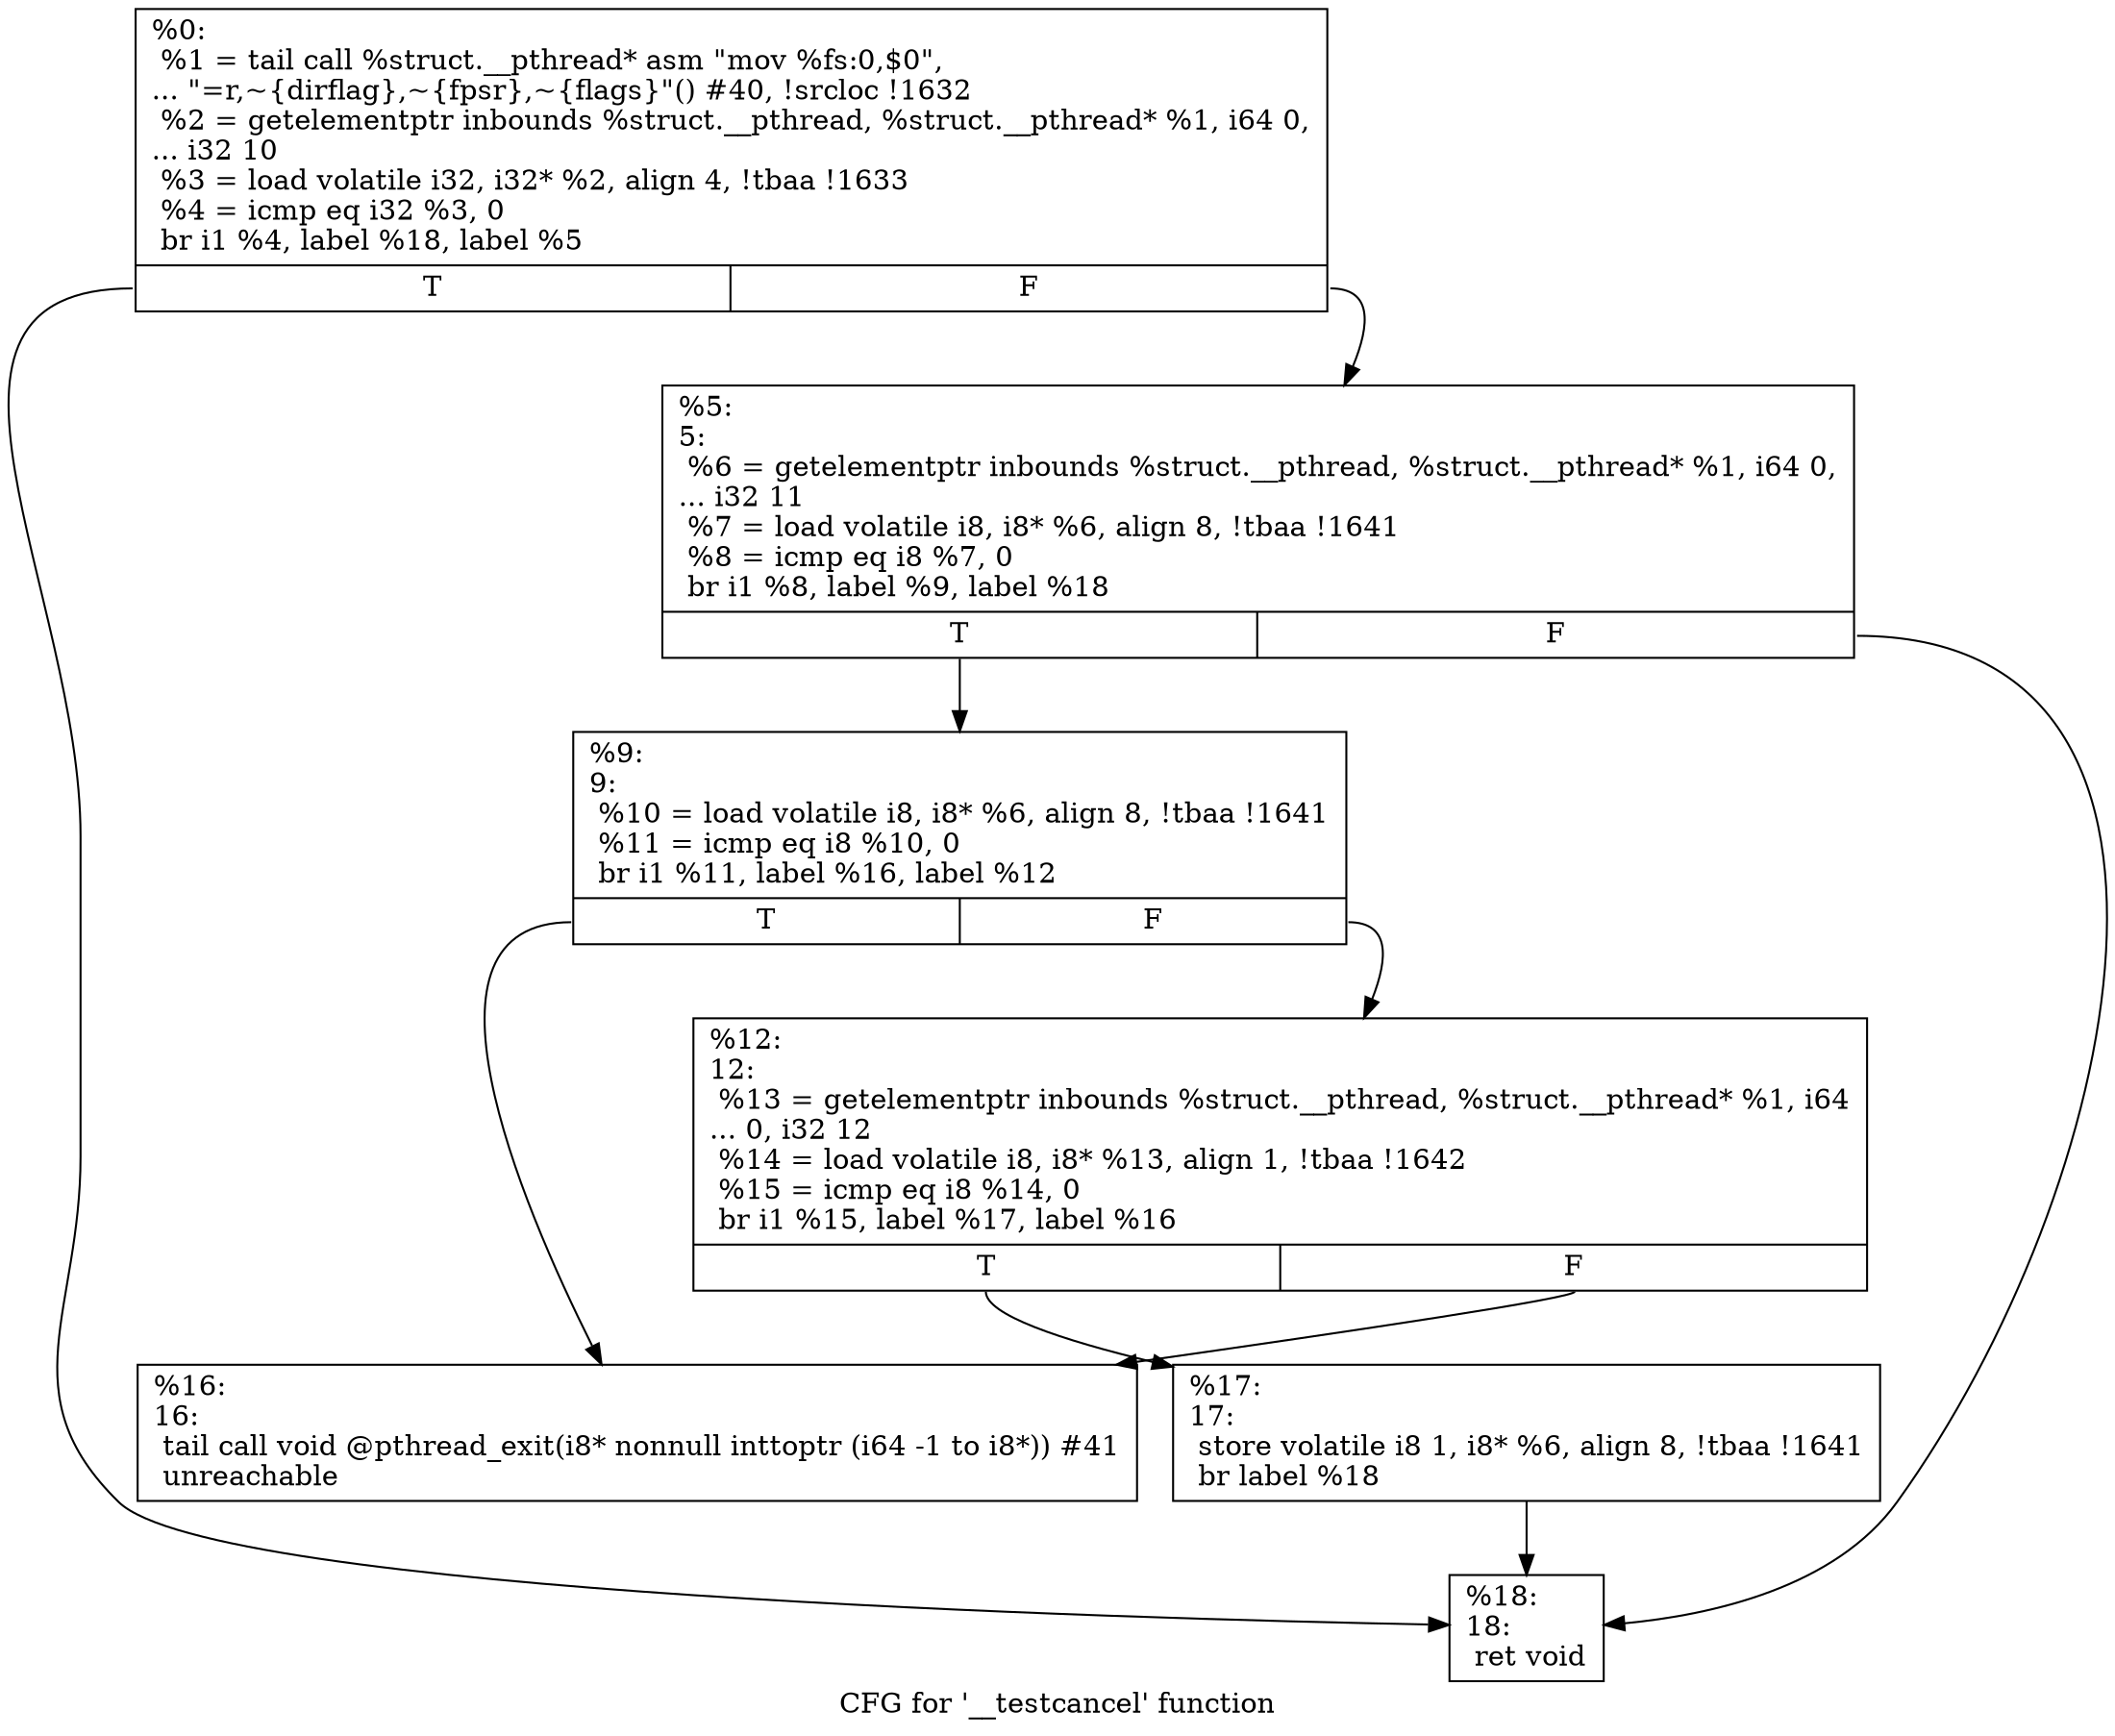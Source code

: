 digraph "CFG for '__testcancel' function" {
	label="CFG for '__testcancel' function";

	Node0x1677710 [shape=record,label="{%0:\l  %1 = tail call %struct.__pthread* asm \"mov %fs:0,$0\",\l... \"=r,~\{dirflag\},~\{fpsr\},~\{flags\}\"() #40, !srcloc !1632\l  %2 = getelementptr inbounds %struct.__pthread, %struct.__pthread* %1, i64 0,\l... i32 10\l  %3 = load volatile i32, i32* %2, align 4, !tbaa !1633\l  %4 = icmp eq i32 %3, 0\l  br i1 %4, label %18, label %5\l|{<s0>T|<s1>F}}"];
	Node0x1677710:s0 -> Node0x1677a20;
	Node0x1677710:s1 -> Node0x1677890;
	Node0x1677890 [shape=record,label="{%5:\l5:                                                \l  %6 = getelementptr inbounds %struct.__pthread, %struct.__pthread* %1, i64 0,\l... i32 11\l  %7 = load volatile i8, i8* %6, align 8, !tbaa !1641\l  %8 = icmp eq i8 %7, 0\l  br i1 %8, label %9, label %18\l|{<s0>T|<s1>F}}"];
	Node0x1677890:s0 -> Node0x16778e0;
	Node0x1677890:s1 -> Node0x1677a20;
	Node0x16778e0 [shape=record,label="{%9:\l9:                                                \l  %10 = load volatile i8, i8* %6, align 8, !tbaa !1641\l  %11 = icmp eq i8 %10, 0\l  br i1 %11, label %16, label %12\l|{<s0>T|<s1>F}}"];
	Node0x16778e0:s0 -> Node0x1677980;
	Node0x16778e0:s1 -> Node0x1677930;
	Node0x1677930 [shape=record,label="{%12:\l12:                                               \l  %13 = getelementptr inbounds %struct.__pthread, %struct.__pthread* %1, i64\l... 0, i32 12\l  %14 = load volatile i8, i8* %13, align 1, !tbaa !1642\l  %15 = icmp eq i8 %14, 0\l  br i1 %15, label %17, label %16\l|{<s0>T|<s1>F}}"];
	Node0x1677930:s0 -> Node0x16779d0;
	Node0x1677930:s1 -> Node0x1677980;
	Node0x1677980 [shape=record,label="{%16:\l16:                                               \l  tail call void @pthread_exit(i8* nonnull inttoptr (i64 -1 to i8*)) #41\l  unreachable\l}"];
	Node0x16779d0 [shape=record,label="{%17:\l17:                                               \l  store volatile i8 1, i8* %6, align 8, !tbaa !1641\l  br label %18\l}"];
	Node0x16779d0 -> Node0x1677a20;
	Node0x1677a20 [shape=record,label="{%18:\l18:                                               \l  ret void\l}"];
}

